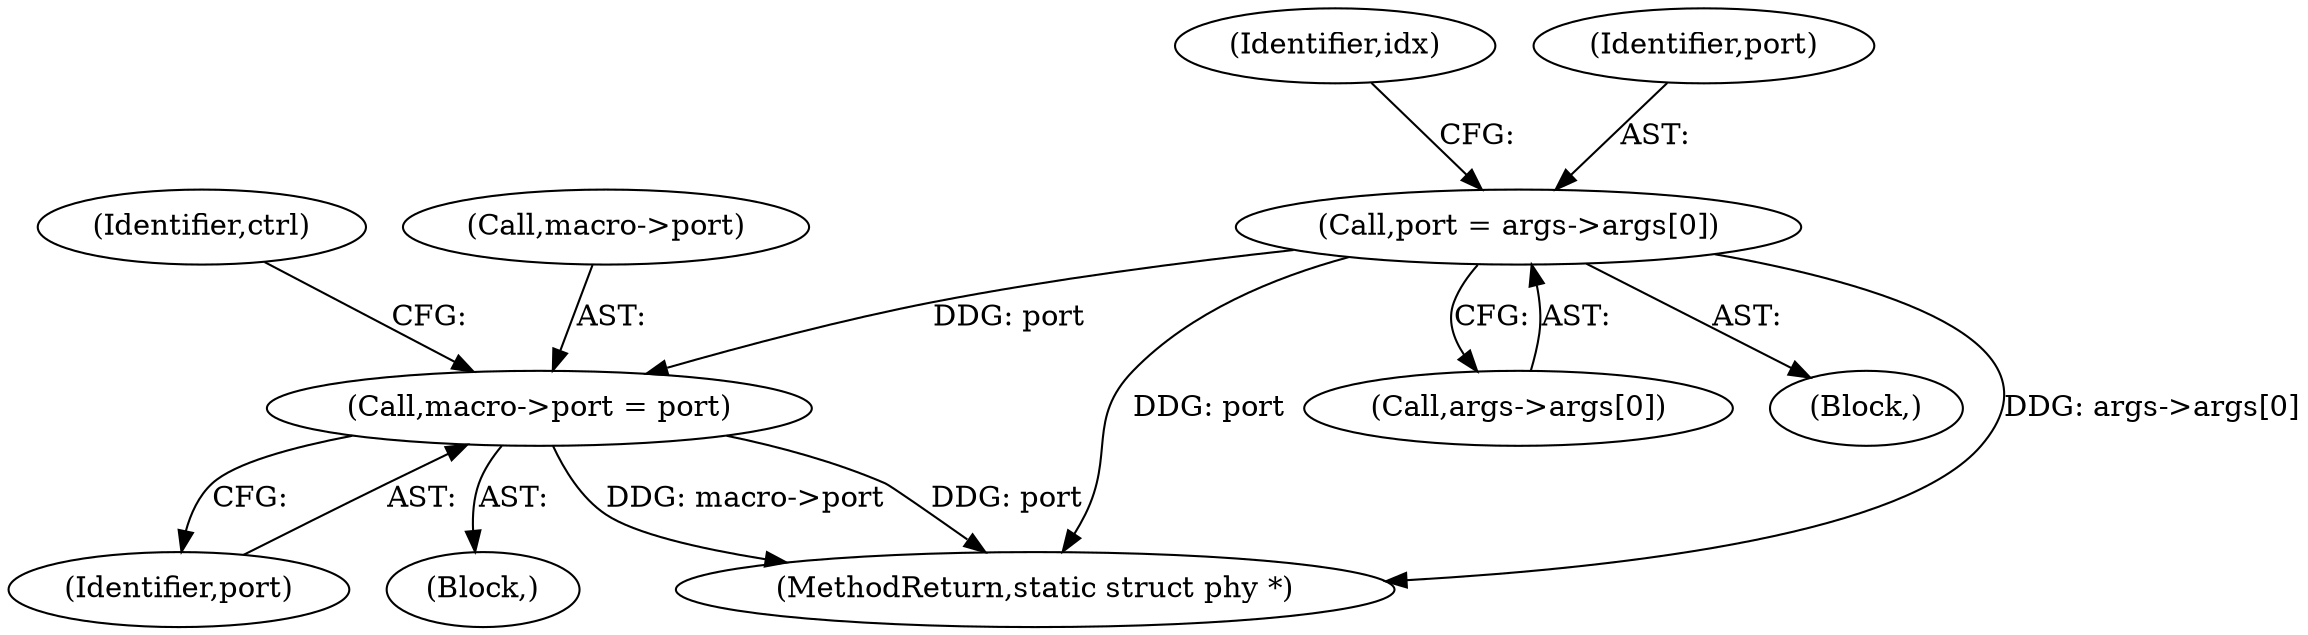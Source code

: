 digraph "0_linux_6acb47d1a318e5b3b7115354ebc4ea060c59d3a1_0@array" {
"1000123" [label="(Call,port = args->args[0])"];
"1000178" [label="(Call,macro->port = port)"];
"1000178" [label="(Call,macro->port = port)"];
"1000123" [label="(Call,port = args->args[0])"];
"1000193" [label="(MethodReturn,static struct phy *)"];
"1000186" [label="(Identifier,ctrl)"];
"1000131" [label="(Identifier,idx)"];
"1000124" [label="(Identifier,port)"];
"1000125" [label="(Call,args->args[0])"];
"1000182" [label="(Identifier,port)"];
"1000146" [label="(Block,)"];
"1000179" [label="(Call,macro->port)"];
"1000104" [label="(Block,)"];
"1000123" -> "1000104"  [label="AST: "];
"1000123" -> "1000125"  [label="CFG: "];
"1000124" -> "1000123"  [label="AST: "];
"1000125" -> "1000123"  [label="AST: "];
"1000131" -> "1000123"  [label="CFG: "];
"1000123" -> "1000193"  [label="DDG: args->args[0]"];
"1000123" -> "1000193"  [label="DDG: port"];
"1000123" -> "1000178"  [label="DDG: port"];
"1000178" -> "1000146"  [label="AST: "];
"1000178" -> "1000182"  [label="CFG: "];
"1000179" -> "1000178"  [label="AST: "];
"1000182" -> "1000178"  [label="AST: "];
"1000186" -> "1000178"  [label="CFG: "];
"1000178" -> "1000193"  [label="DDG: macro->port"];
"1000178" -> "1000193"  [label="DDG: port"];
}
